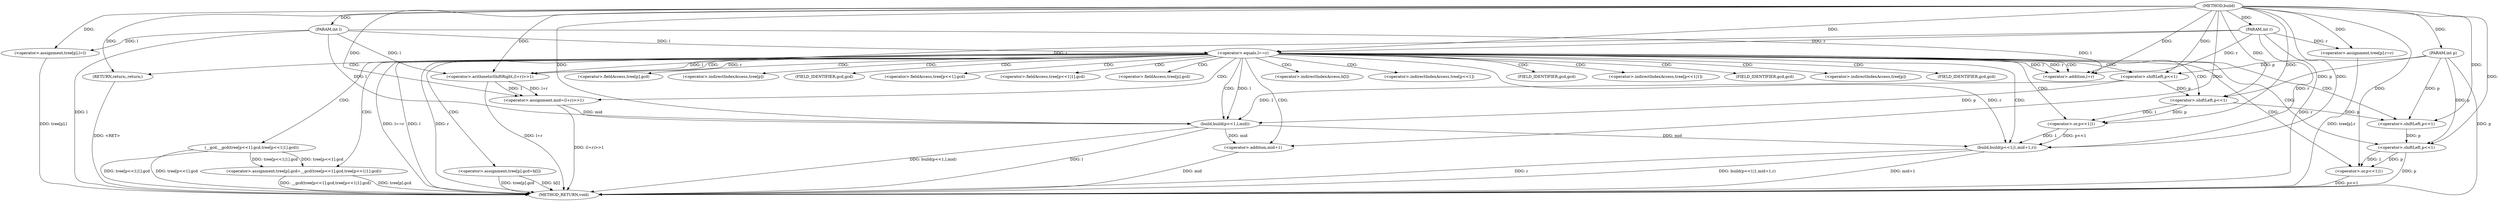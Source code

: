 digraph "build" {  
"1000105" [label = "(METHOD,build)" ]
"1000188" [label = "(METHOD_RETURN,void)" ]
"1000106" [label = "(PARAM,int p)" ]
"1000107" [label = "(PARAM,int l)" ]
"1000108" [label = "(PARAM,int r)" ]
"1000141" [label = "(<operator>.assignment,mid=(l+r)>>1)" ]
"1000165" [label = "(<operator>.assignment,tree[p].gcd=__gcd(tree[p<<1].gcd,tree[p<<1|1].gcd))" ]
"1000111" [label = "(<operator>.assignment,tree[p].l=l)" ]
"1000118" [label = "(<operator>.assignment,tree[p].r=r)" ]
"1000126" [label = "(<operator>.equals,l==r)" ]
"1000149" [label = "(build,build(p<<1,l,mid))" ]
"1000155" [label = "(build,build(p<<1|1,mid+1,r))" ]
"1000130" [label = "(<operator>.assignment,tree[p].gcd=b[l])" ]
"1000139" [label = "(RETURN,return;,return;)" ]
"1000143" [label = "(<operator>.arithmeticShiftRight,(l+r)>>1)" ]
"1000171" [label = "(__gcd,__gcd(tree[p<<1].gcd,tree[p<<1|1].gcd))" ]
"1000144" [label = "(<operator>.addition,l+r)" ]
"1000150" [label = "(<operator>.shiftLeft,p<<1)" ]
"1000156" [label = "(<operator>.or,p<<1|1)" ]
"1000161" [label = "(<operator>.addition,mid+1)" ]
"1000157" [label = "(<operator>.shiftLeft,p<<1)" ]
"1000175" [label = "(<operator>.shiftLeft,p<<1)" ]
"1000182" [label = "(<operator>.or,p<<1|1)" ]
"1000183" [label = "(<operator>.shiftLeft,p<<1)" ]
"1000166" [label = "(<operator>.fieldAccess,tree[p].gcd)" ]
"1000167" [label = "(<operator>.indirectIndexAccess,tree[p])" ]
"1000170" [label = "(FIELD_IDENTIFIER,gcd,gcd)" ]
"1000172" [label = "(<operator>.fieldAccess,tree[p<<1].gcd)" ]
"1000179" [label = "(<operator>.fieldAccess,tree[p<<1|1].gcd)" ]
"1000131" [label = "(<operator>.fieldAccess,tree[p].gcd)" ]
"1000136" [label = "(<operator>.indirectIndexAccess,b[l])" ]
"1000173" [label = "(<operator>.indirectIndexAccess,tree[p<<1])" ]
"1000178" [label = "(FIELD_IDENTIFIER,gcd,gcd)" ]
"1000180" [label = "(<operator>.indirectIndexAccess,tree[p<<1|1])" ]
"1000187" [label = "(FIELD_IDENTIFIER,gcd,gcd)" ]
"1000132" [label = "(<operator>.indirectIndexAccess,tree[p])" ]
"1000135" [label = "(FIELD_IDENTIFIER,gcd,gcd)" ]
  "1000106" -> "1000188"  [ label = "DDG: p"] 
  "1000107" -> "1000188"  [ label = "DDG: l"] 
  "1000108" -> "1000188"  [ label = "DDG: r"] 
  "1000111" -> "1000188"  [ label = "DDG: tree[p].l"] 
  "1000118" -> "1000188"  [ label = "DDG: tree[p].r"] 
  "1000126" -> "1000188"  [ label = "DDG: l"] 
  "1000126" -> "1000188"  [ label = "DDG: r"] 
  "1000126" -> "1000188"  [ label = "DDG: l==r"] 
  "1000143" -> "1000188"  [ label = "DDG: l+r"] 
  "1000141" -> "1000188"  [ label = "DDG: (l+r)>>1"] 
  "1000149" -> "1000188"  [ label = "DDG: l"] 
  "1000149" -> "1000188"  [ label = "DDG: build(p<<1,l,mid)"] 
  "1000161" -> "1000188"  [ label = "DDG: mid"] 
  "1000155" -> "1000188"  [ label = "DDG: mid+1"] 
  "1000155" -> "1000188"  [ label = "DDG: r"] 
  "1000155" -> "1000188"  [ label = "DDG: build(p<<1|1,mid+1,r)"] 
  "1000165" -> "1000188"  [ label = "DDG: tree[p].gcd"] 
  "1000171" -> "1000188"  [ label = "DDG: tree[p<<1].gcd"] 
  "1000183" -> "1000188"  [ label = "DDG: p"] 
  "1000182" -> "1000188"  [ label = "DDG: p<<1"] 
  "1000171" -> "1000188"  [ label = "DDG: tree[p<<1|1].gcd"] 
  "1000165" -> "1000188"  [ label = "DDG: __gcd(tree[p<<1].gcd,tree[p<<1|1].gcd)"] 
  "1000130" -> "1000188"  [ label = "DDG: tree[p].gcd"] 
  "1000130" -> "1000188"  [ label = "DDG: b[l]"] 
  "1000139" -> "1000188"  [ label = "DDG: <RET>"] 
  "1000105" -> "1000106"  [ label = "DDG: "] 
  "1000105" -> "1000107"  [ label = "DDG: "] 
  "1000105" -> "1000108"  [ label = "DDG: "] 
  "1000143" -> "1000141"  [ label = "DDG: 1"] 
  "1000143" -> "1000141"  [ label = "DDG: l+r"] 
  "1000171" -> "1000165"  [ label = "DDG: tree[p<<1|1].gcd"] 
  "1000171" -> "1000165"  [ label = "DDG: tree[p<<1].gcd"] 
  "1000107" -> "1000111"  [ label = "DDG: l"] 
  "1000105" -> "1000111"  [ label = "DDG: "] 
  "1000108" -> "1000118"  [ label = "DDG: r"] 
  "1000105" -> "1000118"  [ label = "DDG: "] 
  "1000105" -> "1000141"  [ label = "DDG: "] 
  "1000107" -> "1000126"  [ label = "DDG: l"] 
  "1000105" -> "1000126"  [ label = "DDG: "] 
  "1000108" -> "1000126"  [ label = "DDG: r"] 
  "1000105" -> "1000139"  [ label = "DDG: "] 
  "1000126" -> "1000143"  [ label = "DDG: r"] 
  "1000108" -> "1000143"  [ label = "DDG: r"] 
  "1000105" -> "1000143"  [ label = "DDG: "] 
  "1000126" -> "1000143"  [ label = "DDG: l"] 
  "1000107" -> "1000143"  [ label = "DDG: l"] 
  "1000150" -> "1000149"  [ label = "DDG: p"] 
  "1000150" -> "1000149"  [ label = "DDG: 1"] 
  "1000141" -> "1000149"  [ label = "DDG: mid"] 
  "1000105" -> "1000149"  [ label = "DDG: "] 
  "1000107" -> "1000149"  [ label = "DDG: l"] 
  "1000126" -> "1000149"  [ label = "DDG: l"] 
  "1000156" -> "1000155"  [ label = "DDG: 1"] 
  "1000156" -> "1000155"  [ label = "DDG: p<<1"] 
  "1000105" -> "1000155"  [ label = "DDG: "] 
  "1000149" -> "1000155"  [ label = "DDG: mid"] 
  "1000108" -> "1000155"  [ label = "DDG: r"] 
  "1000126" -> "1000155"  [ label = "DDG: r"] 
  "1000126" -> "1000144"  [ label = "DDG: l"] 
  "1000107" -> "1000144"  [ label = "DDG: l"] 
  "1000105" -> "1000144"  [ label = "DDG: "] 
  "1000126" -> "1000144"  [ label = "DDG: r"] 
  "1000108" -> "1000144"  [ label = "DDG: r"] 
  "1000106" -> "1000150"  [ label = "DDG: p"] 
  "1000105" -> "1000150"  [ label = "DDG: "] 
  "1000157" -> "1000156"  [ label = "DDG: 1"] 
  "1000157" -> "1000156"  [ label = "DDG: p"] 
  "1000105" -> "1000156"  [ label = "DDG: "] 
  "1000149" -> "1000161"  [ label = "DDG: mid"] 
  "1000105" -> "1000161"  [ label = "DDG: "] 
  "1000150" -> "1000157"  [ label = "DDG: p"] 
  "1000106" -> "1000157"  [ label = "DDG: p"] 
  "1000105" -> "1000157"  [ label = "DDG: "] 
  "1000157" -> "1000175"  [ label = "DDG: p"] 
  "1000106" -> "1000175"  [ label = "DDG: p"] 
  "1000105" -> "1000175"  [ label = "DDG: "] 
  "1000183" -> "1000182"  [ label = "DDG: p"] 
  "1000183" -> "1000182"  [ label = "DDG: 1"] 
  "1000105" -> "1000182"  [ label = "DDG: "] 
  "1000175" -> "1000183"  [ label = "DDG: p"] 
  "1000106" -> "1000183"  [ label = "DDG: p"] 
  "1000105" -> "1000183"  [ label = "DDG: "] 
  "1000126" -> "1000156"  [ label = "CDG: "] 
  "1000126" -> "1000141"  [ label = "CDG: "] 
  "1000126" -> "1000161"  [ label = "CDG: "] 
  "1000126" -> "1000182"  [ label = "CDG: "] 
  "1000126" -> "1000150"  [ label = "CDG: "] 
  "1000126" -> "1000166"  [ label = "CDG: "] 
  "1000126" -> "1000139"  [ label = "CDG: "] 
  "1000126" -> "1000135"  [ label = "CDG: "] 
  "1000126" -> "1000180"  [ label = "CDG: "] 
  "1000126" -> "1000136"  [ label = "CDG: "] 
  "1000126" -> "1000183"  [ label = "CDG: "] 
  "1000126" -> "1000144"  [ label = "CDG: "] 
  "1000126" -> "1000165"  [ label = "CDG: "] 
  "1000126" -> "1000157"  [ label = "CDG: "] 
  "1000126" -> "1000172"  [ label = "CDG: "] 
  "1000126" -> "1000149"  [ label = "CDG: "] 
  "1000126" -> "1000178"  [ label = "CDG: "] 
  "1000126" -> "1000131"  [ label = "CDG: "] 
  "1000126" -> "1000143"  [ label = "CDG: "] 
  "1000126" -> "1000167"  [ label = "CDG: "] 
  "1000126" -> "1000173"  [ label = "CDG: "] 
  "1000126" -> "1000175"  [ label = "CDG: "] 
  "1000126" -> "1000132"  [ label = "CDG: "] 
  "1000126" -> "1000155"  [ label = "CDG: "] 
  "1000126" -> "1000170"  [ label = "CDG: "] 
  "1000126" -> "1000171"  [ label = "CDG: "] 
  "1000126" -> "1000179"  [ label = "CDG: "] 
  "1000126" -> "1000130"  [ label = "CDG: "] 
  "1000126" -> "1000187"  [ label = "CDG: "] 
}
